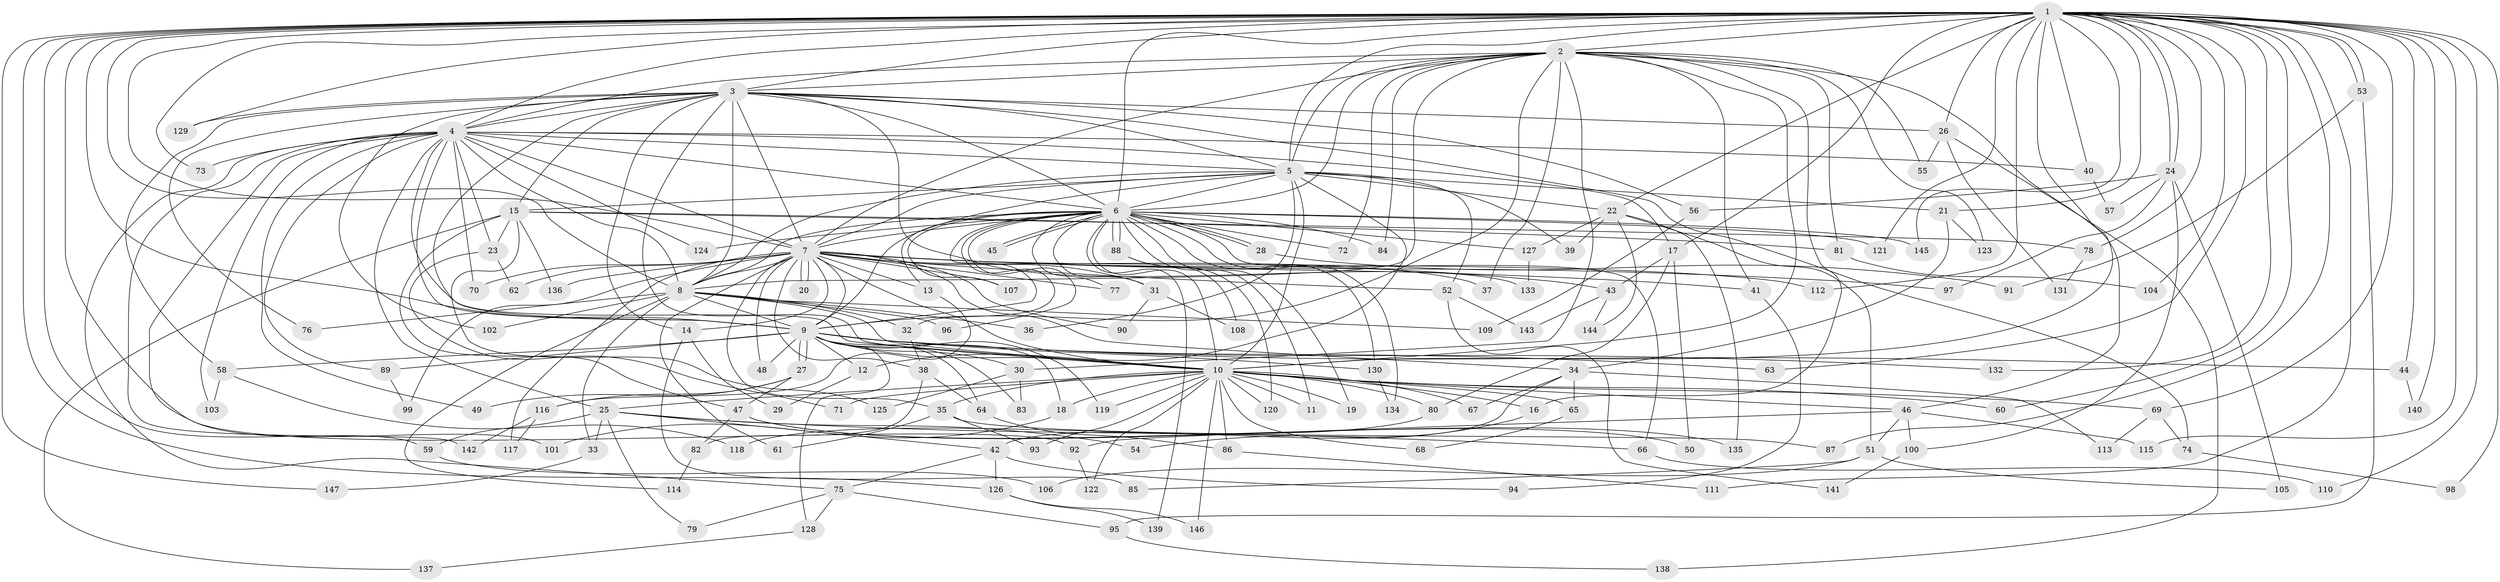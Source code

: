 // coarse degree distribution, {31: 0.009708737864077669, 18: 0.009708737864077669, 21: 0.009708737864077669, 19: 0.009708737864077669, 13: 0.009708737864077669, 27: 0.009708737864077669, 28: 0.009708737864077669, 20: 0.009708737864077669, 25: 0.009708737864077669, 2: 0.5048543689320388, 5: 0.038834951456310676, 6: 0.04854368932038835, 11: 0.009708737864077669, 8: 0.02912621359223301, 1: 0.02912621359223301, 7: 0.009708737864077669, 4: 0.05825242718446602, 3: 0.18446601941747573}
// Generated by graph-tools (version 1.1) at 2025/49/03/04/25 22:49:47]
// undirected, 147 vertices, 319 edges
graph export_dot {
  node [color=gray90,style=filled];
  1;
  2;
  3;
  4;
  5;
  6;
  7;
  8;
  9;
  10;
  11;
  12;
  13;
  14;
  15;
  16;
  17;
  18;
  19;
  20;
  21;
  22;
  23;
  24;
  25;
  26;
  27;
  28;
  29;
  30;
  31;
  32;
  33;
  34;
  35;
  36;
  37;
  38;
  39;
  40;
  41;
  42;
  43;
  44;
  45;
  46;
  47;
  48;
  49;
  50;
  51;
  52;
  53;
  54;
  55;
  56;
  57;
  58;
  59;
  60;
  61;
  62;
  63;
  64;
  65;
  66;
  67;
  68;
  69;
  70;
  71;
  72;
  73;
  74;
  75;
  76;
  77;
  78;
  79;
  80;
  81;
  82;
  83;
  84;
  85;
  86;
  87;
  88;
  89;
  90;
  91;
  92;
  93;
  94;
  95;
  96;
  97;
  98;
  99;
  100;
  101;
  102;
  103;
  104;
  105;
  106;
  107;
  108;
  109;
  110;
  111;
  112;
  113;
  114;
  115;
  116;
  117;
  118;
  119;
  120;
  121;
  122;
  123;
  124;
  125;
  126;
  127;
  128;
  129;
  130;
  131;
  132;
  133;
  134;
  135;
  136;
  137;
  138;
  139;
  140;
  141;
  142;
  143;
  144;
  145;
  146;
  147;
  1 -- 2;
  1 -- 3;
  1 -- 4;
  1 -- 5;
  1 -- 6;
  1 -- 7;
  1 -- 8;
  1 -- 9;
  1 -- 10;
  1 -- 17;
  1 -- 21;
  1 -- 22;
  1 -- 24;
  1 -- 24;
  1 -- 26;
  1 -- 40;
  1 -- 44;
  1 -- 53;
  1 -- 53;
  1 -- 59;
  1 -- 60;
  1 -- 63;
  1 -- 69;
  1 -- 73;
  1 -- 78;
  1 -- 87;
  1 -- 92;
  1 -- 98;
  1 -- 104;
  1 -- 110;
  1 -- 111;
  1 -- 112;
  1 -- 115;
  1 -- 121;
  1 -- 126;
  1 -- 129;
  1 -- 132;
  1 -- 140;
  1 -- 145;
  1 -- 147;
  2 -- 3;
  2 -- 4;
  2 -- 5;
  2 -- 6;
  2 -- 7;
  2 -- 8;
  2 -- 9;
  2 -- 10;
  2 -- 16;
  2 -- 30;
  2 -- 37;
  2 -- 41;
  2 -- 46;
  2 -- 55;
  2 -- 72;
  2 -- 81;
  2 -- 84;
  2 -- 123;
  3 -- 4;
  3 -- 5;
  3 -- 6;
  3 -- 7;
  3 -- 8;
  3 -- 9;
  3 -- 10;
  3 -- 14;
  3 -- 15;
  3 -- 26;
  3 -- 56;
  3 -- 58;
  3 -- 74;
  3 -- 76;
  3 -- 102;
  3 -- 129;
  3 -- 133;
  4 -- 5;
  4 -- 6;
  4 -- 7;
  4 -- 8;
  4 -- 9;
  4 -- 10;
  4 -- 17;
  4 -- 23;
  4 -- 25;
  4 -- 40;
  4 -- 49;
  4 -- 70;
  4 -- 73;
  4 -- 75;
  4 -- 89;
  4 -- 101;
  4 -- 103;
  4 -- 124;
  4 -- 142;
  5 -- 6;
  5 -- 7;
  5 -- 8;
  5 -- 9;
  5 -- 10;
  5 -- 12;
  5 -- 15;
  5 -- 21;
  5 -- 22;
  5 -- 36;
  5 -- 39;
  5 -- 52;
  6 -- 7;
  6 -- 8;
  6 -- 9;
  6 -- 10;
  6 -- 11;
  6 -- 13;
  6 -- 19;
  6 -- 28;
  6 -- 28;
  6 -- 31;
  6 -- 32;
  6 -- 45;
  6 -- 45;
  6 -- 66;
  6 -- 72;
  6 -- 77;
  6 -- 84;
  6 -- 88;
  6 -- 88;
  6 -- 96;
  6 -- 107;
  6 -- 121;
  6 -- 124;
  6 -- 127;
  6 -- 130;
  6 -- 134;
  6 -- 139;
  6 -- 145;
  7 -- 8;
  7 -- 9;
  7 -- 10;
  7 -- 13;
  7 -- 14;
  7 -- 20;
  7 -- 20;
  7 -- 31;
  7 -- 34;
  7 -- 35;
  7 -- 37;
  7 -- 38;
  7 -- 41;
  7 -- 43;
  7 -- 48;
  7 -- 52;
  7 -- 61;
  7 -- 62;
  7 -- 70;
  7 -- 77;
  7 -- 90;
  7 -- 97;
  7 -- 99;
  7 -- 107;
  7 -- 112;
  7 -- 117;
  7 -- 136;
  8 -- 9;
  8 -- 10;
  8 -- 32;
  8 -- 33;
  8 -- 36;
  8 -- 76;
  8 -- 96;
  8 -- 102;
  8 -- 109;
  8 -- 114;
  9 -- 10;
  9 -- 12;
  9 -- 18;
  9 -- 27;
  9 -- 27;
  9 -- 30;
  9 -- 44;
  9 -- 48;
  9 -- 58;
  9 -- 63;
  9 -- 64;
  9 -- 83;
  9 -- 89;
  9 -- 119;
  9 -- 128;
  9 -- 130;
  9 -- 132;
  10 -- 11;
  10 -- 16;
  10 -- 18;
  10 -- 19;
  10 -- 25;
  10 -- 35;
  10 -- 46;
  10 -- 60;
  10 -- 65;
  10 -- 67;
  10 -- 68;
  10 -- 69;
  10 -- 71;
  10 -- 80;
  10 -- 86;
  10 -- 93;
  10 -- 119;
  10 -- 120;
  10 -- 122;
  10 -- 146;
  12 -- 29;
  13 -- 116;
  14 -- 29;
  14 -- 85;
  15 -- 23;
  15 -- 47;
  15 -- 78;
  15 -- 81;
  15 -- 125;
  15 -- 136;
  15 -- 137;
  16 -- 54;
  17 -- 43;
  17 -- 50;
  17 -- 80;
  18 -- 101;
  21 -- 34;
  21 -- 123;
  22 -- 39;
  22 -- 51;
  22 -- 127;
  22 -- 135;
  22 -- 144;
  23 -- 62;
  23 -- 71;
  24 -- 56;
  24 -- 57;
  24 -- 97;
  24 -- 100;
  24 -- 105;
  25 -- 33;
  25 -- 42;
  25 -- 54;
  25 -- 59;
  25 -- 66;
  25 -- 79;
  26 -- 55;
  26 -- 131;
  26 -- 138;
  27 -- 47;
  27 -- 49;
  27 -- 116;
  28 -- 91;
  30 -- 83;
  30 -- 125;
  31 -- 90;
  31 -- 108;
  32 -- 38;
  33 -- 147;
  34 -- 42;
  34 -- 65;
  34 -- 67;
  34 -- 113;
  35 -- 61;
  35 -- 87;
  35 -- 93;
  38 -- 64;
  38 -- 82;
  40 -- 57;
  41 -- 94;
  42 -- 75;
  42 -- 94;
  42 -- 126;
  43 -- 143;
  43 -- 144;
  44 -- 140;
  46 -- 51;
  46 -- 92;
  46 -- 100;
  46 -- 115;
  47 -- 50;
  47 -- 82;
  47 -- 135;
  51 -- 85;
  51 -- 105;
  51 -- 106;
  52 -- 141;
  52 -- 143;
  53 -- 91;
  53 -- 95;
  56 -- 109;
  58 -- 103;
  58 -- 118;
  59 -- 106;
  64 -- 86;
  65 -- 68;
  66 -- 110;
  69 -- 74;
  69 -- 113;
  74 -- 98;
  75 -- 79;
  75 -- 95;
  75 -- 128;
  78 -- 131;
  80 -- 118;
  81 -- 104;
  82 -- 114;
  86 -- 111;
  88 -- 108;
  88 -- 120;
  89 -- 99;
  92 -- 122;
  95 -- 138;
  100 -- 141;
  116 -- 117;
  116 -- 142;
  126 -- 139;
  126 -- 146;
  127 -- 133;
  128 -- 137;
  130 -- 134;
}
